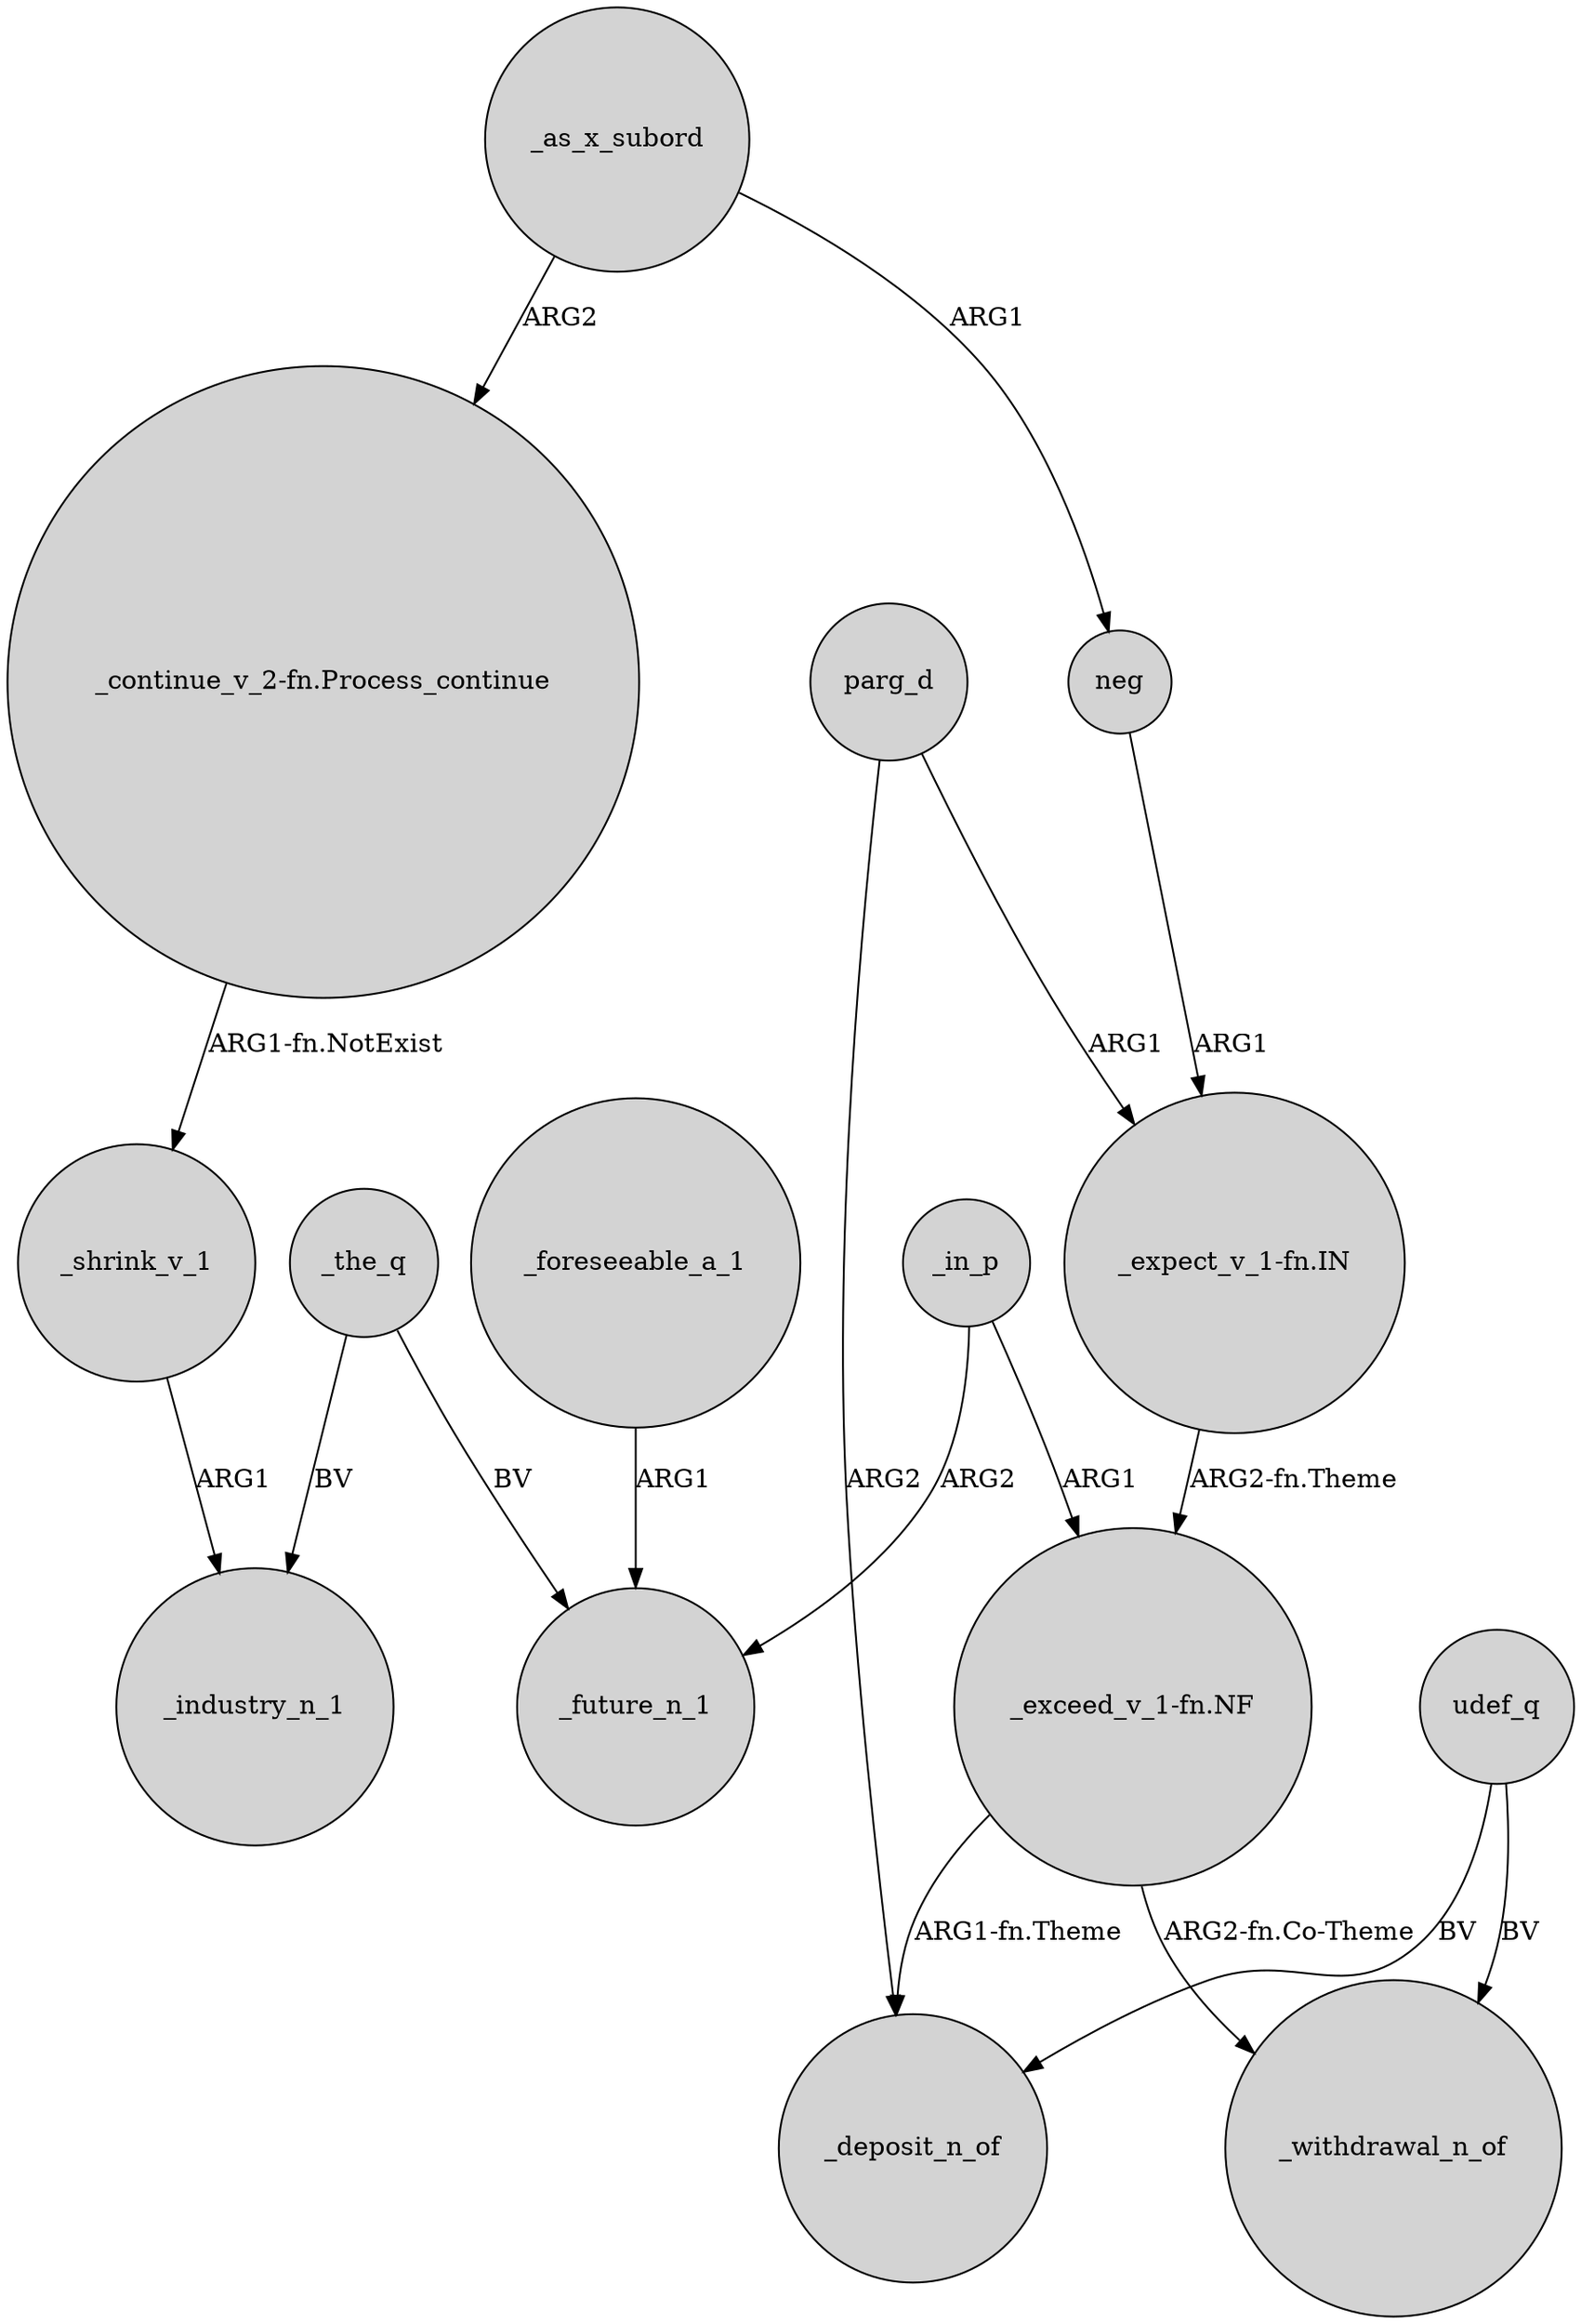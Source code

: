 digraph {
	node [shape=circle style=filled]
	_in_p -> _future_n_1 [label=ARG2]
	_as_x_subord -> "_continue_v_2-fn.Process_continue" [label=ARG2]
	"_continue_v_2-fn.Process_continue" -> _shrink_v_1 [label="ARG1-fn.NotExist"]
	_as_x_subord -> neg [label=ARG1]
	"_exceed_v_1-fn.NF" -> _withdrawal_n_of [label="ARG2-fn.Co-Theme"]
	udef_q -> _withdrawal_n_of [label=BV]
	_the_q -> _future_n_1 [label=BV]
	parg_d -> _deposit_n_of [label=ARG2]
	_foreseeable_a_1 -> _future_n_1 [label=ARG1]
	_the_q -> _industry_n_1 [label=BV]
	parg_d -> "_expect_v_1-fn.IN" [label=ARG1]
	"_exceed_v_1-fn.NF" -> _deposit_n_of [label="ARG1-fn.Theme"]
	_in_p -> "_exceed_v_1-fn.NF" [label=ARG1]
	neg -> "_expect_v_1-fn.IN" [label=ARG1]
	_shrink_v_1 -> _industry_n_1 [label=ARG1]
	"_expect_v_1-fn.IN" -> "_exceed_v_1-fn.NF" [label="ARG2-fn.Theme"]
	udef_q -> _deposit_n_of [label=BV]
}
